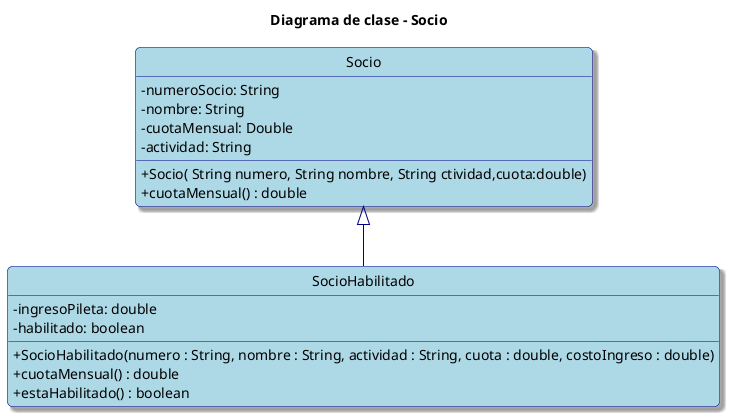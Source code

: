 @startuml
hide circle
skinparam classAttributeIconSize 0
skinparam backgroundColor White
skinparam RoundCorner 10
skinparam Shadowing true

skinparam class {
    ArrowColor DarkBlue
    BackgroundColor LightBlue
    BorderColor DarkBlue
}

skinparam note {
    BackgroundColor LightYellow
    BorderColor DarkBlue
}

title Diagrama de clase - Socio

class Socio {
    - numeroSocio: String
    - nombre: String
    - cuotaMensual: Double
    - actividad: String
    + Socio( String numero, String nombre, String ctividad,cuota:double)
    + cuotaMensual() : double
}

class SocioHabilitado {
    - ingresoPileta: double
    - habilitado: boolean
    + SocioHabilitado(numero : String, nombre : String, actividad : String, cuota : double, costoIngreso : double)
    + cuotaMensual() : double
    + estaHabilitado() : boolean
}

Socio <|-- SocioHabilitado

@enduml